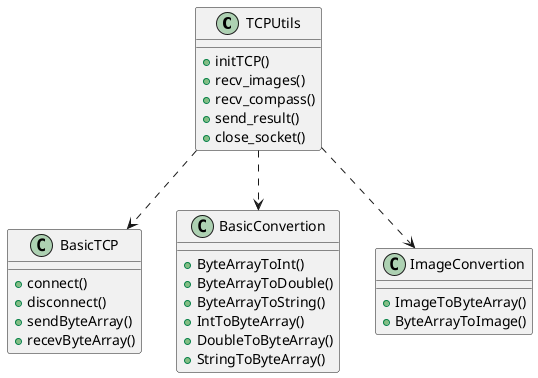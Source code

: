@startuml


TCPUtils ..> BasicTCP
TCPUtils ..> BasicConvertion
TCPUtils ..> ImageConvertion


class TCPUtils {
+initTCP()
+recv_images()
+recv_compass()
+send_result()
+close_socket()
}

class BasicConvertion{
+ByteArrayToInt()
+ByteArrayToDouble()
+ByteArrayToString()
+IntToByteArray()
+DoubleToByteArray()
+StringToByteArray()
}

class BasicTCP{
+connect()
+disconnect()
+sendByteArray()
+recevByteArray()
}

class ImageConvertion{
+ImageToByteArray()
+ByteArrayToImage()
}



@enduml